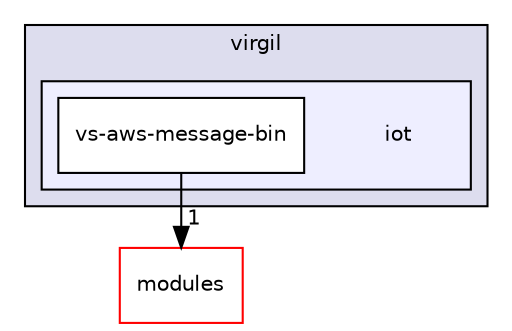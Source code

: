 digraph "iot" {
  compound=true
  node [ fontsize="10", fontname="Helvetica"];
  edge [ labelfontsize="10", labelfontname="Helvetica"];
  subgraph clusterdir_984325edad1ee33e7b1cfc87a107c4e9 {
    graph [ bgcolor="#ddddee", pencolor="black", label="virgil" fontname="Helvetica", fontsize="10", URL="dir_984325edad1ee33e7b1cfc87a107c4e9.html"]
  subgraph clusterdir_1bc4f34d326eb45b2dd62bd890537973 {
    graph [ bgcolor="#eeeeff", pencolor="black", label="" URL="dir_1bc4f34d326eb45b2dd62bd890537973.html"];
    dir_1bc4f34d326eb45b2dd62bd890537973 [shape=plaintext label="iot"];
    dir_482dbdfa6b0899e0c39aa328fa44a485 [shape=box label="vs-aws-message-bin" color="black" fillcolor="white" style="filled" URL="dir_482dbdfa6b0899e0c39aa328fa44a485.html"];
  }
  }
  dir_e05d7e2b1ecd646af5bb94391405f3b5 [shape=box label="modules" fillcolor="white" style="filled" color="red" URL="dir_e05d7e2b1ecd646af5bb94391405f3b5.html"];
  dir_482dbdfa6b0899e0c39aa328fa44a485->dir_e05d7e2b1ecd646af5bb94391405f3b5 [headlabel="1", labeldistance=1.5 headhref="dir_000007_000008.html"];
}
